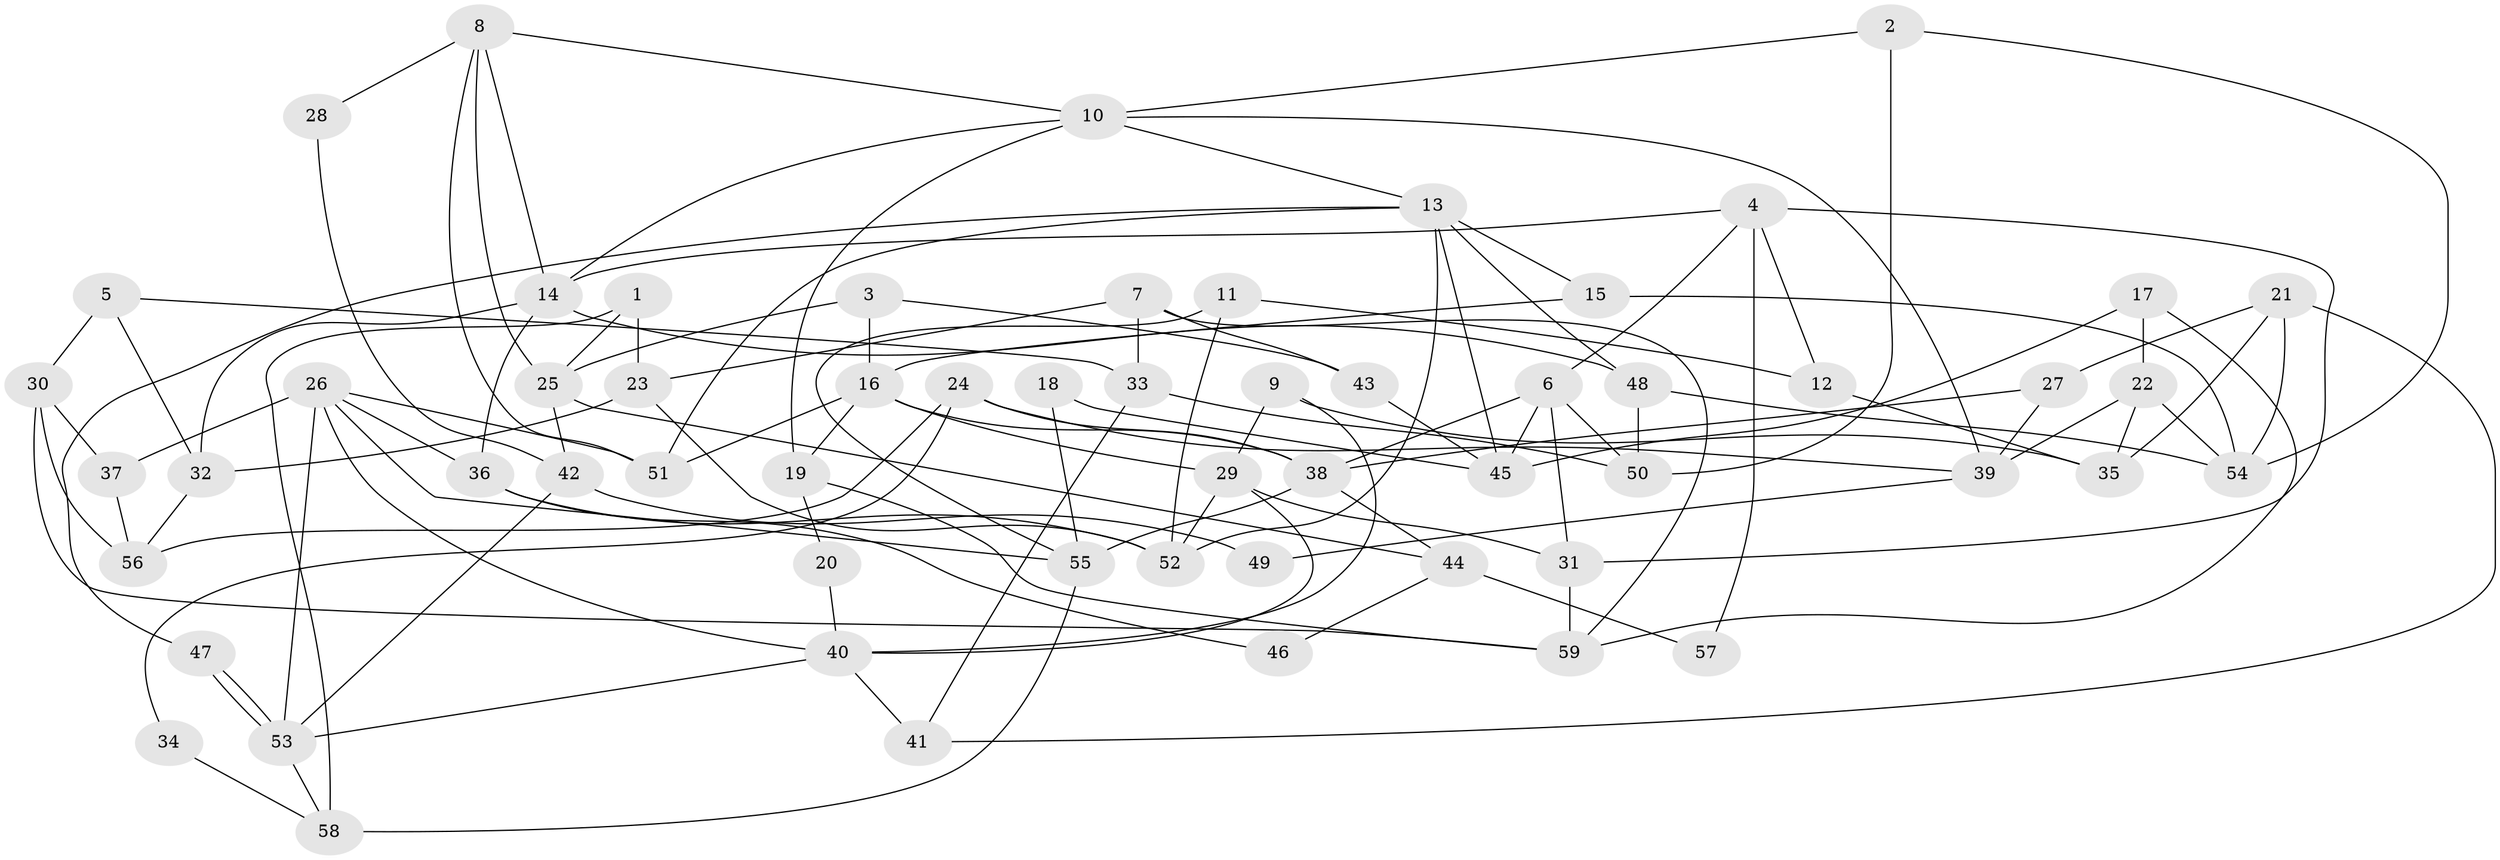 // coarse degree distribution, {5: 0.25, 3: 0.2222222222222222, 7: 0.05555555555555555, 6: 0.1111111111111111, 8: 0.1388888888888889, 4: 0.16666666666666666, 9: 0.027777777777777776, 2: 0.027777777777777776}
// Generated by graph-tools (version 1.1) at 2025/52/02/27/25 19:52:06]
// undirected, 59 vertices, 118 edges
graph export_dot {
graph [start="1"]
  node [color=gray90,style=filled];
  1;
  2;
  3;
  4;
  5;
  6;
  7;
  8;
  9;
  10;
  11;
  12;
  13;
  14;
  15;
  16;
  17;
  18;
  19;
  20;
  21;
  22;
  23;
  24;
  25;
  26;
  27;
  28;
  29;
  30;
  31;
  32;
  33;
  34;
  35;
  36;
  37;
  38;
  39;
  40;
  41;
  42;
  43;
  44;
  45;
  46;
  47;
  48;
  49;
  50;
  51;
  52;
  53;
  54;
  55;
  56;
  57;
  58;
  59;
  1 -- 25;
  1 -- 58;
  1 -- 23;
  2 -- 50;
  2 -- 54;
  2 -- 10;
  3 -- 16;
  3 -- 43;
  3 -- 25;
  4 -- 14;
  4 -- 6;
  4 -- 12;
  4 -- 31;
  4 -- 57;
  5 -- 32;
  5 -- 30;
  5 -- 33;
  6 -- 38;
  6 -- 50;
  6 -- 31;
  6 -- 45;
  7 -- 23;
  7 -- 59;
  7 -- 33;
  7 -- 43;
  8 -- 14;
  8 -- 51;
  8 -- 10;
  8 -- 25;
  8 -- 28;
  9 -- 35;
  9 -- 40;
  9 -- 29;
  10 -- 13;
  10 -- 14;
  10 -- 19;
  10 -- 39;
  11 -- 55;
  11 -- 52;
  11 -- 12;
  12 -- 35;
  13 -- 15;
  13 -- 45;
  13 -- 47;
  13 -- 48;
  13 -- 51;
  13 -- 52;
  14 -- 32;
  14 -- 36;
  14 -- 48;
  15 -- 16;
  15 -- 54;
  16 -- 51;
  16 -- 29;
  16 -- 19;
  16 -- 38;
  17 -- 45;
  17 -- 59;
  17 -- 22;
  18 -- 55;
  18 -- 45;
  19 -- 20;
  19 -- 59;
  20 -- 40;
  21 -- 41;
  21 -- 35;
  21 -- 27;
  21 -- 54;
  22 -- 54;
  22 -- 35;
  22 -- 39;
  23 -- 52;
  23 -- 32;
  24 -- 39;
  24 -- 38;
  24 -- 34;
  24 -- 56;
  25 -- 42;
  25 -- 44;
  26 -- 40;
  26 -- 36;
  26 -- 37;
  26 -- 51;
  26 -- 53;
  26 -- 55;
  27 -- 39;
  27 -- 38;
  28 -- 42;
  29 -- 31;
  29 -- 40;
  29 -- 52;
  30 -- 59;
  30 -- 37;
  30 -- 56;
  31 -- 59;
  32 -- 56;
  33 -- 41;
  33 -- 50;
  34 -- 58;
  36 -- 52;
  36 -- 46;
  37 -- 56;
  38 -- 44;
  38 -- 55;
  39 -- 49;
  40 -- 53;
  40 -- 41;
  42 -- 53;
  42 -- 49;
  43 -- 45;
  44 -- 46;
  44 -- 57;
  47 -- 53;
  47 -- 53;
  48 -- 50;
  48 -- 54;
  53 -- 58;
  55 -- 58;
}
